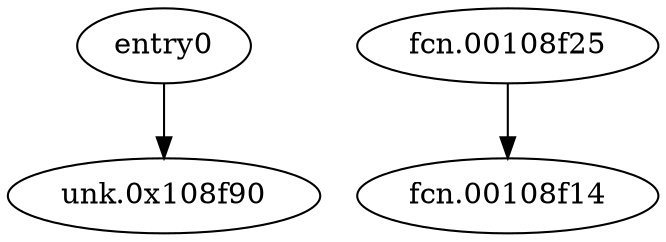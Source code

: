 digraph code {
  "0x001083c0" [label="entry0"];
  "0x001083c0" -> "0x00108f90";
  "0x00108f90" [label="unk.0x108f90"];
  "0x00108f25" [label="fcn.00108f25"];
  "0x00108f25" -> "0x00108f14";
  "0x00108f14" [label="fcn.00108f14"];
}
